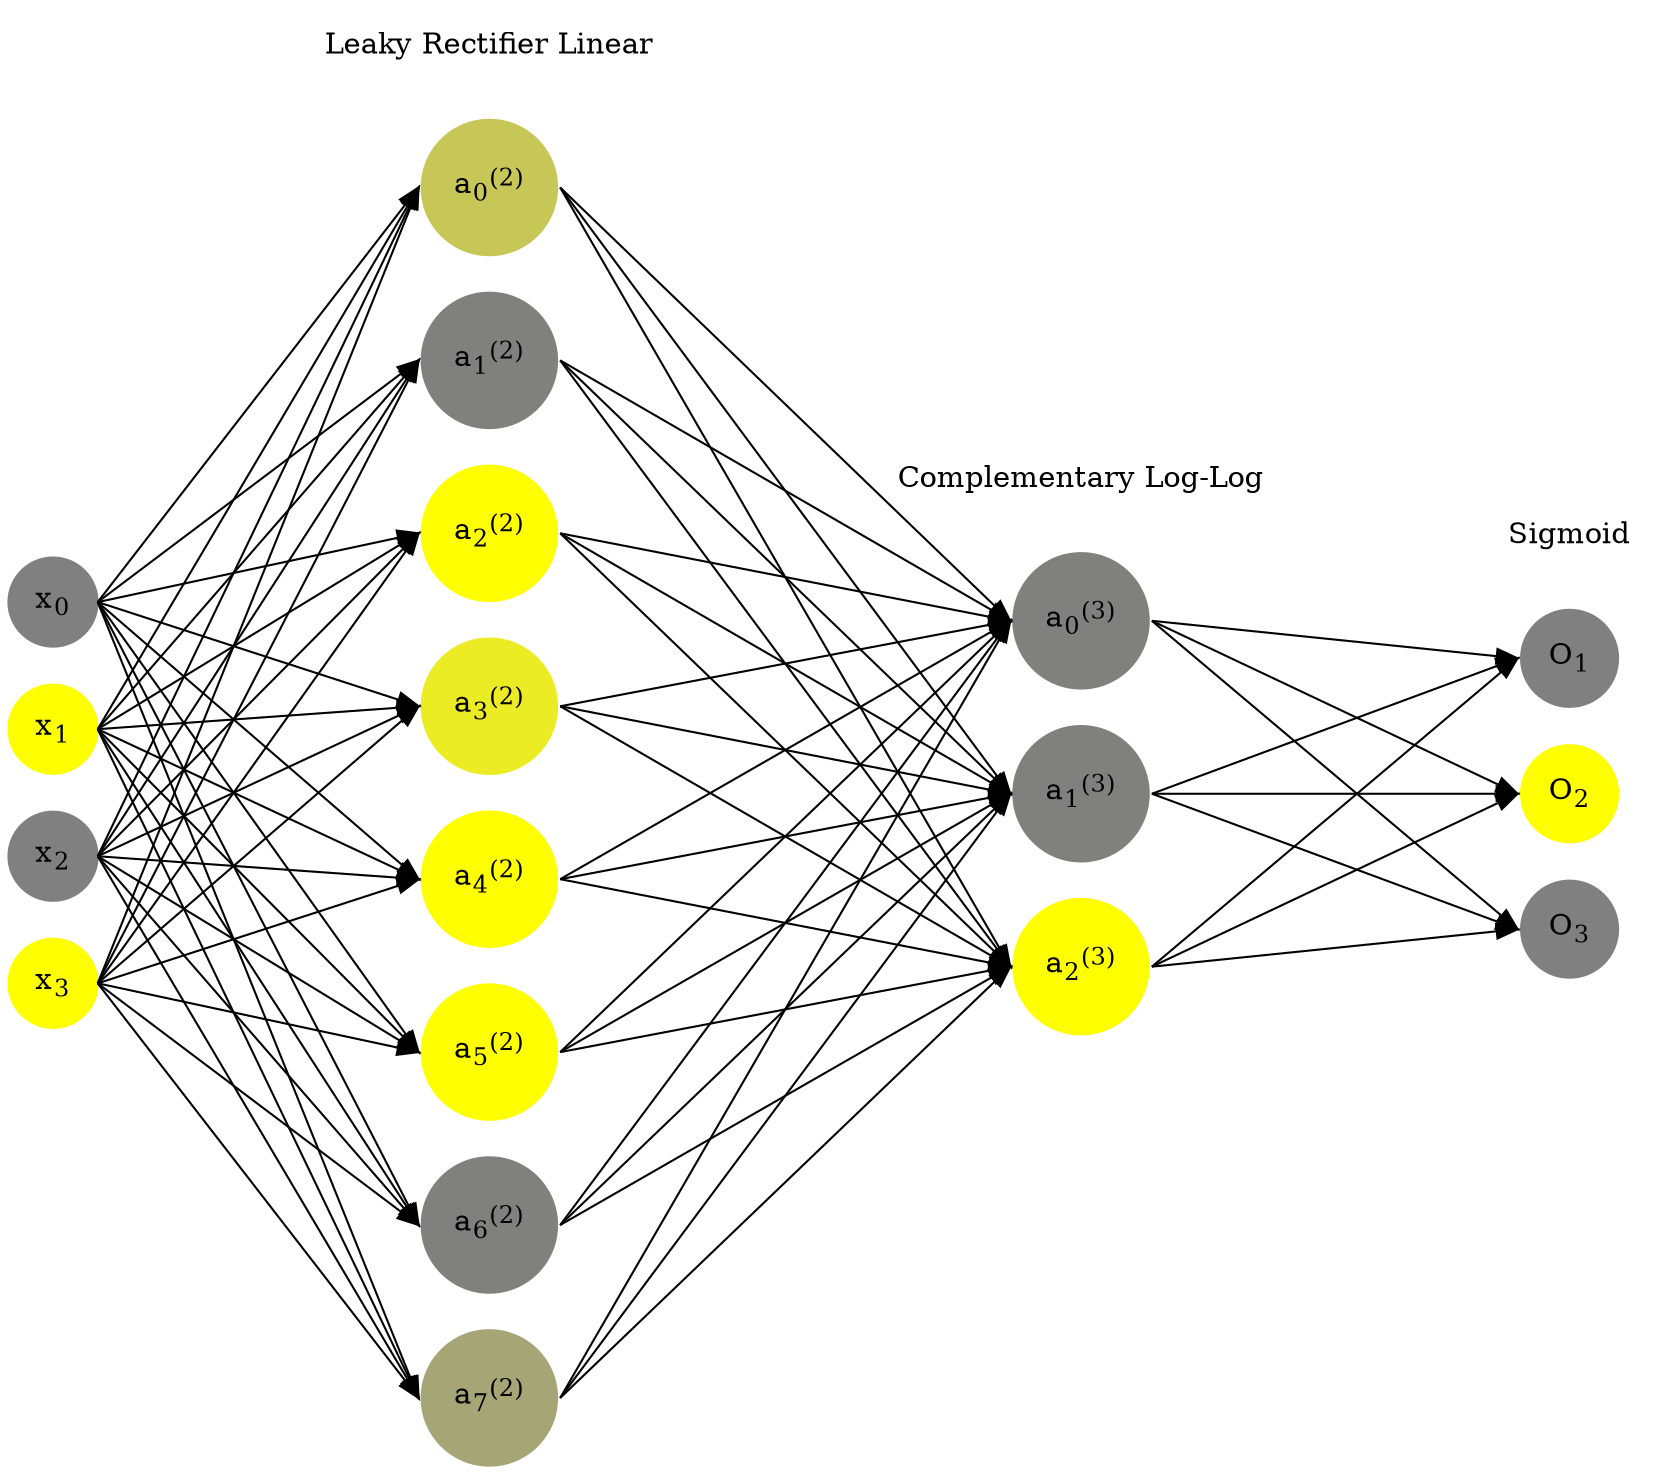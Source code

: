 digraph G {
	rankdir = LR;
	splines=false;
	edge[style=invis];
	ranksep= 1.4;
	{
	node [shape=circle, color="0.1667, 0.0, 0.5", style=filled, fillcolor="0.1667, 0.0, 0.5"];
	x0 [label=<x<sub>0</sub>>];
	}
	{
	node [shape=circle, color="0.1667, 1.0, 1.0", style=filled, fillcolor="0.1667, 1.0, 1.0"];
	x1 [label=<x<sub>1</sub>>];
	}
	{
	node [shape=circle, color="0.1667, 0.0, 0.5", style=filled, fillcolor="0.1667, 0.0, 0.5"];
	x2 [label=<x<sub>2</sub>>];
	}
	{
	node [shape=circle, color="0.1667, 1.0, 1.0", style=filled, fillcolor="0.1667, 1.0, 1.0"];
	x3 [label=<x<sub>3</sub>>];
	}
	{
	node [shape=circle, color="0.1667, 0.556213, 0.778107", style=filled, fillcolor="0.1667, 0.556213, 0.778107"];
	a02 [label=<a<sub>0</sub><sup>(2)</sup>>];
	}
	{
	node [shape=circle, color="0.1667, 0.000507, 0.500253", style=filled, fillcolor="0.1667, 0.000507, 0.500253"];
	a12 [label=<a<sub>1</sub><sup>(2)</sup>>];
	}
	{
	node [shape=circle, color="0.1667, 2.701055, 1.850528", style=filled, fillcolor="0.1667, 2.701055, 1.850528"];
	a22 [label=<a<sub>2</sub><sup>(2)</sup>>];
	}
	{
	node [shape=circle, color="0.1667, 0.846244, 0.923122", style=filled, fillcolor="0.1667, 0.846244, 0.923122"];
	a32 [label=<a<sub>3</sub><sup>(2)</sup>>];
	}
	{
	node [shape=circle, color="0.1667, 1.569843, 1.284922", style=filled, fillcolor="0.1667, 1.569843, 1.284922"];
	a42 [label=<a<sub>4</sub><sup>(2)</sup>>];
	}
	{
	node [shape=circle, color="0.1667, 1.877735, 1.438867", style=filled, fillcolor="0.1667, 1.877735, 1.438867"];
	a52 [label=<a<sub>5</sub><sup>(2)</sup>>];
	}
	{
	node [shape=circle, color="0.1667, 0.000359, 0.500179", style=filled, fillcolor="0.1667, 0.000359, 0.500179"];
	a62 [label=<a<sub>6</sub><sup>(2)</sup>>];
	}
	{
	node [shape=circle, color="0.1667, 0.289908, 0.644954", style=filled, fillcolor="0.1667, 0.289908, 0.644954"];
	a72 [label=<a<sub>7</sub><sup>(2)</sup>>];
	}
	{
	node [shape=circle, color="0.1667, 0.000092, 0.500046", style=filled, fillcolor="0.1667, 0.000092, 0.500046"];
	a03 [label=<a<sub>0</sub><sup>(3)</sup>>];
	}
	{
	node [shape=circle, color="0.1667, 0.004522, 0.502261", style=filled, fillcolor="0.1667, 0.004522, 0.502261"];
	a13 [label=<a<sub>1</sub><sup>(3)</sup>>];
	}
	{
	node [shape=circle, color="0.1667, 0.999905, 0.999953", style=filled, fillcolor="0.1667, 0.999905, 0.999953"];
	a23 [label=<a<sub>2</sub><sup>(3)</sup>>];
	}
	{
	node [shape=circle, color="0.1667, 0.0, 0.5", style=filled, fillcolor="0.1667, 0.0, 0.5"];
	O1 [label=<O<sub>1</sub>>];
	}
	{
	node [shape=circle, color="0.1667, 1.0, 1.0", style=filled, fillcolor="0.1667, 1.0, 1.0"];
	O2 [label=<O<sub>2</sub>>];
	}
	{
	node [shape=circle, color="0.1667, 0.0, 0.5", style=filled, fillcolor="0.1667, 0.0, 0.5"];
	O3 [label=<O<sub>3</sub>>];
	}
	{
	rank=same;
	x0->x1->x2->x3;
	}
	{
	rank=same;
	a02->a12->a22->a32->a42->a52->a62->a72;
	}
	{
	rank=same;
	a03->a13->a23;
	}
	{
	rank=same;
	O1->O2->O3;
	}
	l1 [shape=plaintext,label="Leaky Rectifier Linear"];
	l1->a02;
	{rank=same; l1;a02};
	l2 [shape=plaintext,label="Complementary Log-Log"];
	l2->a03;
	{rank=same; l2;a03};
	l3 [shape=plaintext,label="Sigmoid"];
	l3->O1;
	{rank=same; l3;O1};
edge[style=solid, tailport=e, headport=w];
	{x0;x1;x2;x3} -> {a02;a12;a22;a32;a42;a52;a62;a72};
	{a02;a12;a22;a32;a42;a52;a62;a72} -> {a03;a13;a23};
	{a03;a13;a23} -> {O1,O2,O3};
}